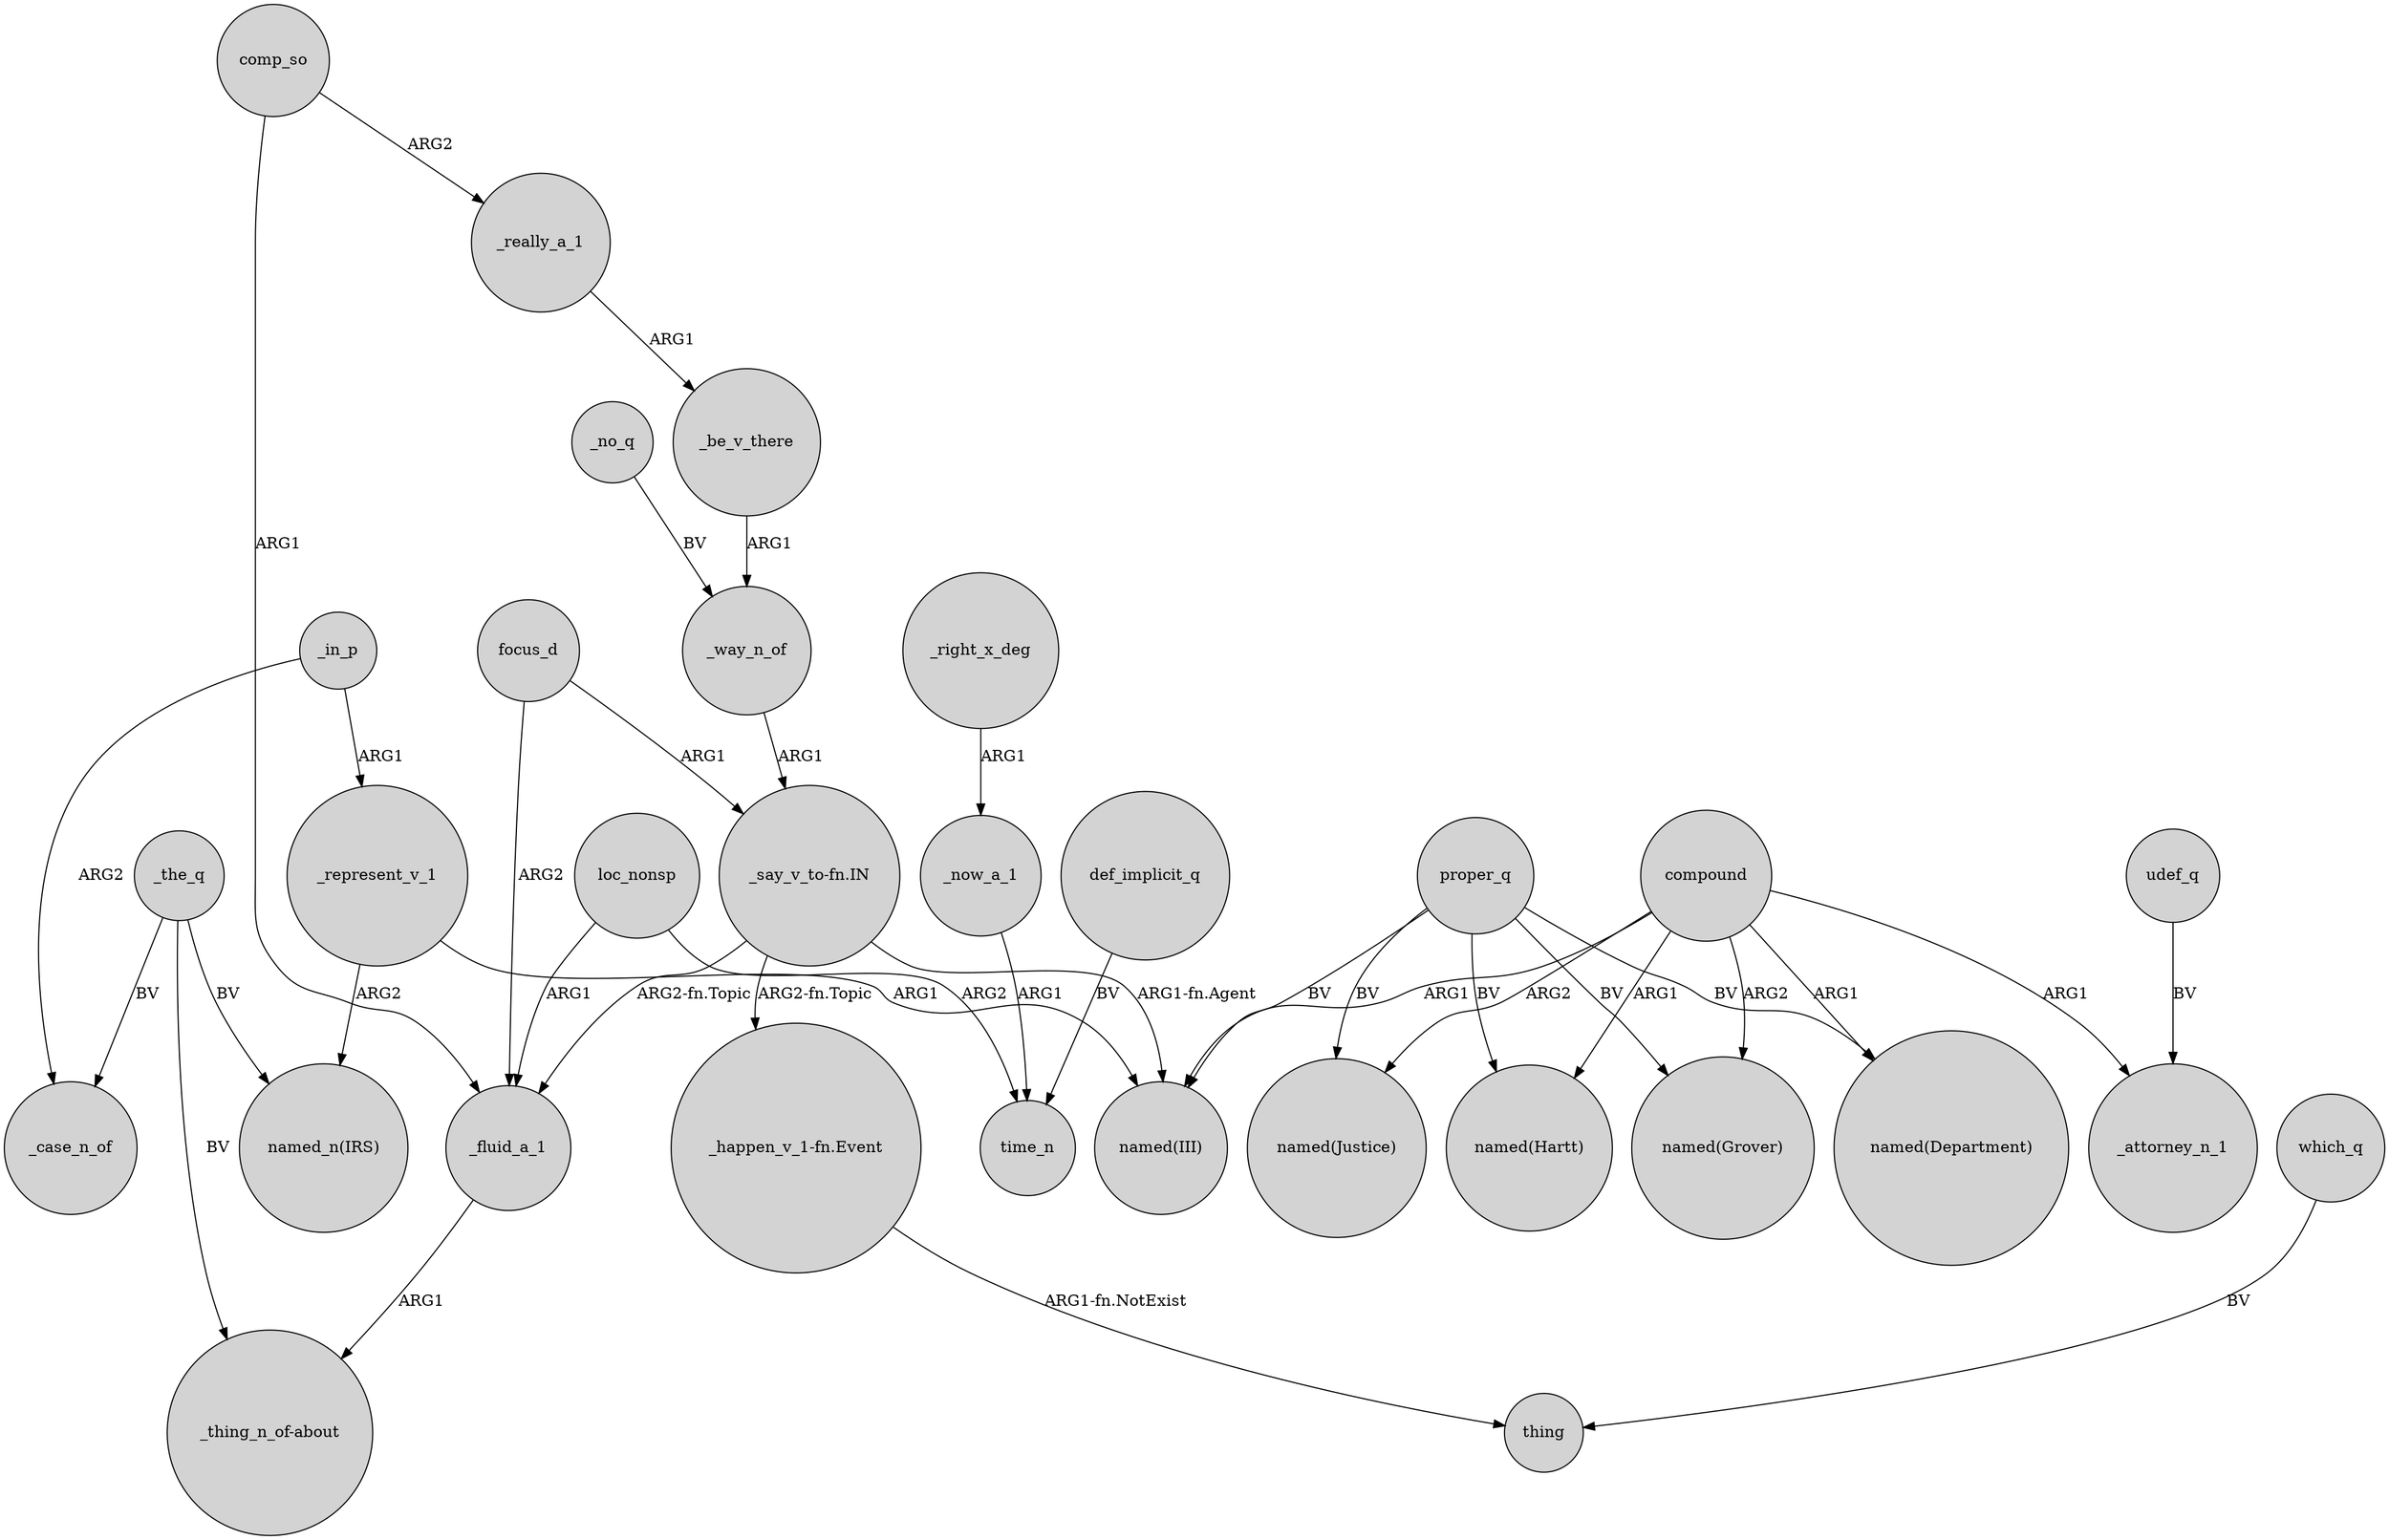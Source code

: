 digraph {
	node [shape=circle style=filled]
	comp_so -> _really_a_1 [label=ARG2]
	_represent_v_1 -> "named(III)" [label=ARG1]
	proper_q -> "named(Grover)" [label=BV]
	"_say_v_to-fn.IN" -> _fluid_a_1 [label="ARG2-fn.Topic"]
	_way_n_of -> "_say_v_to-fn.IN" [label=ARG1]
	_represent_v_1 -> "named_n(IRS)" [label=ARG2]
	compound -> "named(Grover)" [label=ARG2]
	_the_q -> _case_n_of [label=BV]
	_really_a_1 -> _be_v_there [label=ARG1]
	comp_so -> _fluid_a_1 [label=ARG1]
	_be_v_there -> _way_n_of [label=ARG1]
	compound -> "named(Hartt)" [label=ARG1]
	"_say_v_to-fn.IN" -> "_happen_v_1-fn.Event" [label="ARG2-fn.Topic"]
	focus_d -> "_say_v_to-fn.IN" [label=ARG1]
	loc_nonsp -> time_n [label=ARG2]
	proper_q -> "named(Hartt)" [label=BV]
	udef_q -> _attorney_n_1 [label=BV]
	_no_q -> _way_n_of [label=BV]
	_right_x_deg -> _now_a_1 [label=ARG1]
	proper_q -> "named(Justice)" [label=BV]
	compound -> "named(Justice)" [label=ARG2]
	_fluid_a_1 -> "_thing_n_of-about" [label=ARG1]
	"_happen_v_1-fn.Event" -> thing [label="ARG1-fn.NotExist"]
	_now_a_1 -> time_n [label=ARG1]
	focus_d -> _fluid_a_1 [label=ARG2]
	_in_p -> _case_n_of [label=ARG2]
	compound -> _attorney_n_1 [label=ARG1]
	"_say_v_to-fn.IN" -> "named(III)" [label="ARG1-fn.Agent"]
	_the_q -> "named_n(IRS)" [label=BV]
	_the_q -> "_thing_n_of-about" [label=BV]
	compound -> "named(Department)" [label=ARG1]
	proper_q -> "named(III)" [label=BV]
	_in_p -> _represent_v_1 [label=ARG1]
	compound -> "named(III)" [label=ARG1]
	proper_q -> "named(Department)" [label=BV]
	def_implicit_q -> time_n [label=BV]
	loc_nonsp -> _fluid_a_1 [label=ARG1]
	which_q -> thing [label=BV]
}
